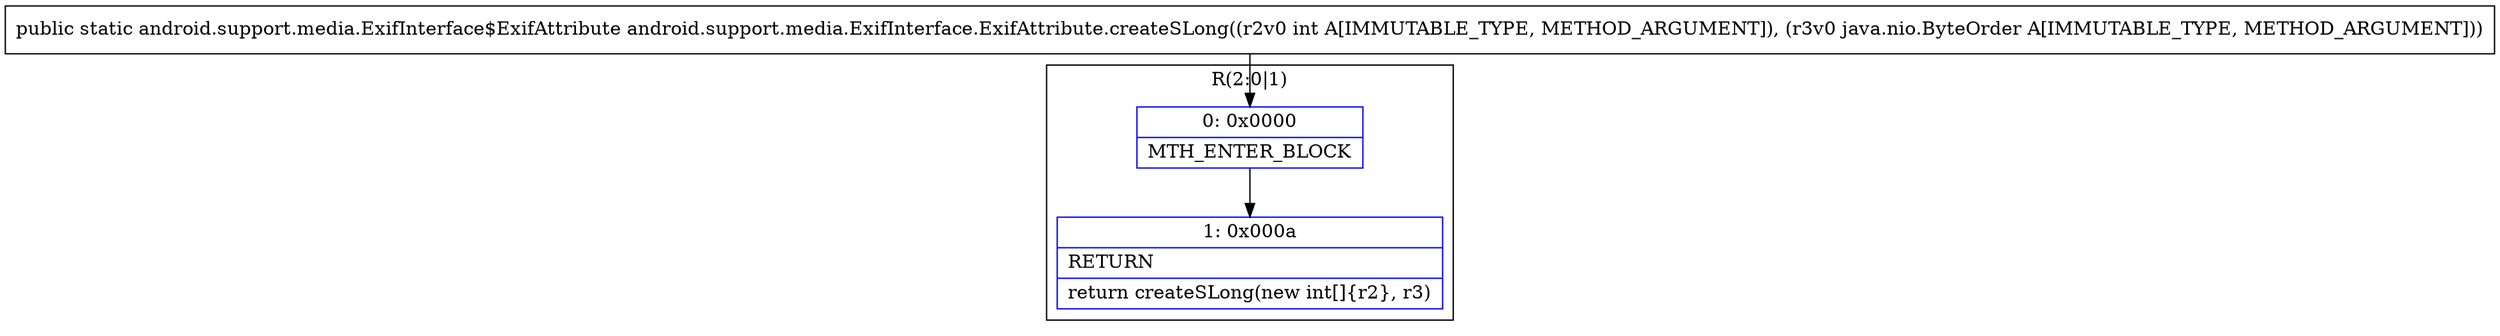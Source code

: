 digraph "CFG forandroid.support.media.ExifInterface.ExifAttribute.createSLong(ILjava\/nio\/ByteOrder;)Landroid\/support\/media\/ExifInterface$ExifAttribute;" {
subgraph cluster_Region_2082531422 {
label = "R(2:0|1)";
node [shape=record,color=blue];
Node_0 [shape=record,label="{0\:\ 0x0000|MTH_ENTER_BLOCK\l}"];
Node_1 [shape=record,label="{1\:\ 0x000a|RETURN\l|return createSLong(new int[]\{r2\}, r3)\l}"];
}
MethodNode[shape=record,label="{public static android.support.media.ExifInterface$ExifAttribute android.support.media.ExifInterface.ExifAttribute.createSLong((r2v0 int A[IMMUTABLE_TYPE, METHOD_ARGUMENT]), (r3v0 java.nio.ByteOrder A[IMMUTABLE_TYPE, METHOD_ARGUMENT])) }"];
MethodNode -> Node_0;
Node_0 -> Node_1;
}

